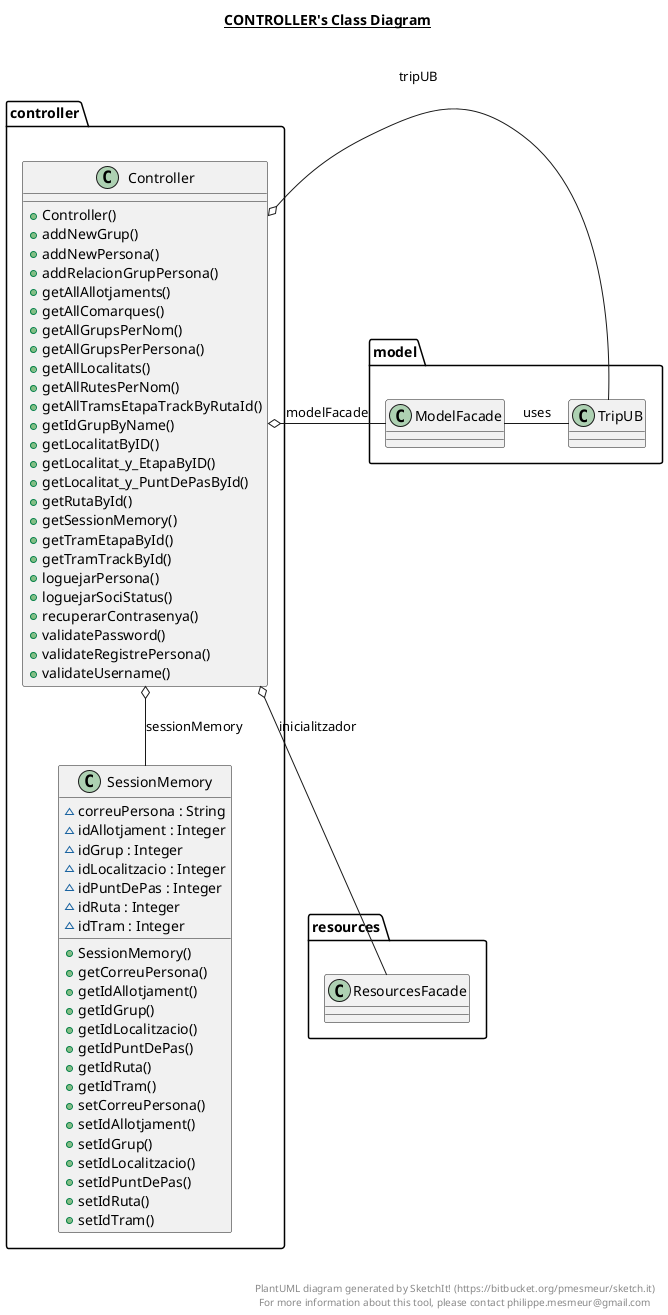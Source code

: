 @startuml

title __CONTROLLER's Class Diagram__\n


        class controller.Controller {
            + Controller()
            + addNewGrup()
            + addNewPersona()
            + addRelacionGrupPersona()
            + getAllAllotjaments()
            + getAllComarques()
            + getAllGrupsPerNom()
            + getAllGrupsPerPersona()
            + getAllLocalitats()
            + getAllRutesPerNom()
            + getAllTramsEtapaTrackByRutaId()
            + getIdGrupByName()
            + getLocalitatByID()
            + getLocalitat_y_EtapaByID()
            + getLocalitat_y_PuntDePasById()
            + getRutaById()
            + getSessionMemory()
            + getTramEtapaById()
            + getTramTrackById()
            + loguejarPersona()
            + loguejarSociStatus()
            + recuperarContrasenya()
            + validatePassword()
            + validateRegistrePersona()
            + validateUsername()
        }

        class controller.SessionMemory {
            ~ correuPersona : String
            ~ idAllotjament : Integer
            ~ idGrup : Integer
            ~ idLocalitzacio : Integer
            ~ idPuntDePas : Integer
            ~ idRuta : Integer
            ~ idTram : Integer
            + SessionMemory()
            + getCorreuPersona()
            + getIdAllotjament()
            + getIdGrup()
            + getIdLocalitzacio()
            + getIdPuntDePas()
            + getIdRuta()
            + getIdTram()
            + setCorreuPersona()
            + setIdAllotjament()
            + setIdGrup()
            + setIdLocalitzacio()
            + setIdPuntDePas()
            + setIdRuta()
            + setIdTram()
        }

  controller.Controller o-- resources.ResourcesFacade : inicialitzador
  controller.Controller o-right- model.ModelFacade : modelFacade
  model.ModelFacade - model.TripUB: uses
  controller.Controller o-- controller.SessionMemory : sessionMemory
  controller.Controller o-right- model.TripUB : tripUB


right footer


PlantUML diagram generated by SketchIt! (https://bitbucket.org/pmesmeur/sketch.it)
For more information about this tool, please contact philippe.mesmeur@gmail.com
endfooter

@enduml
